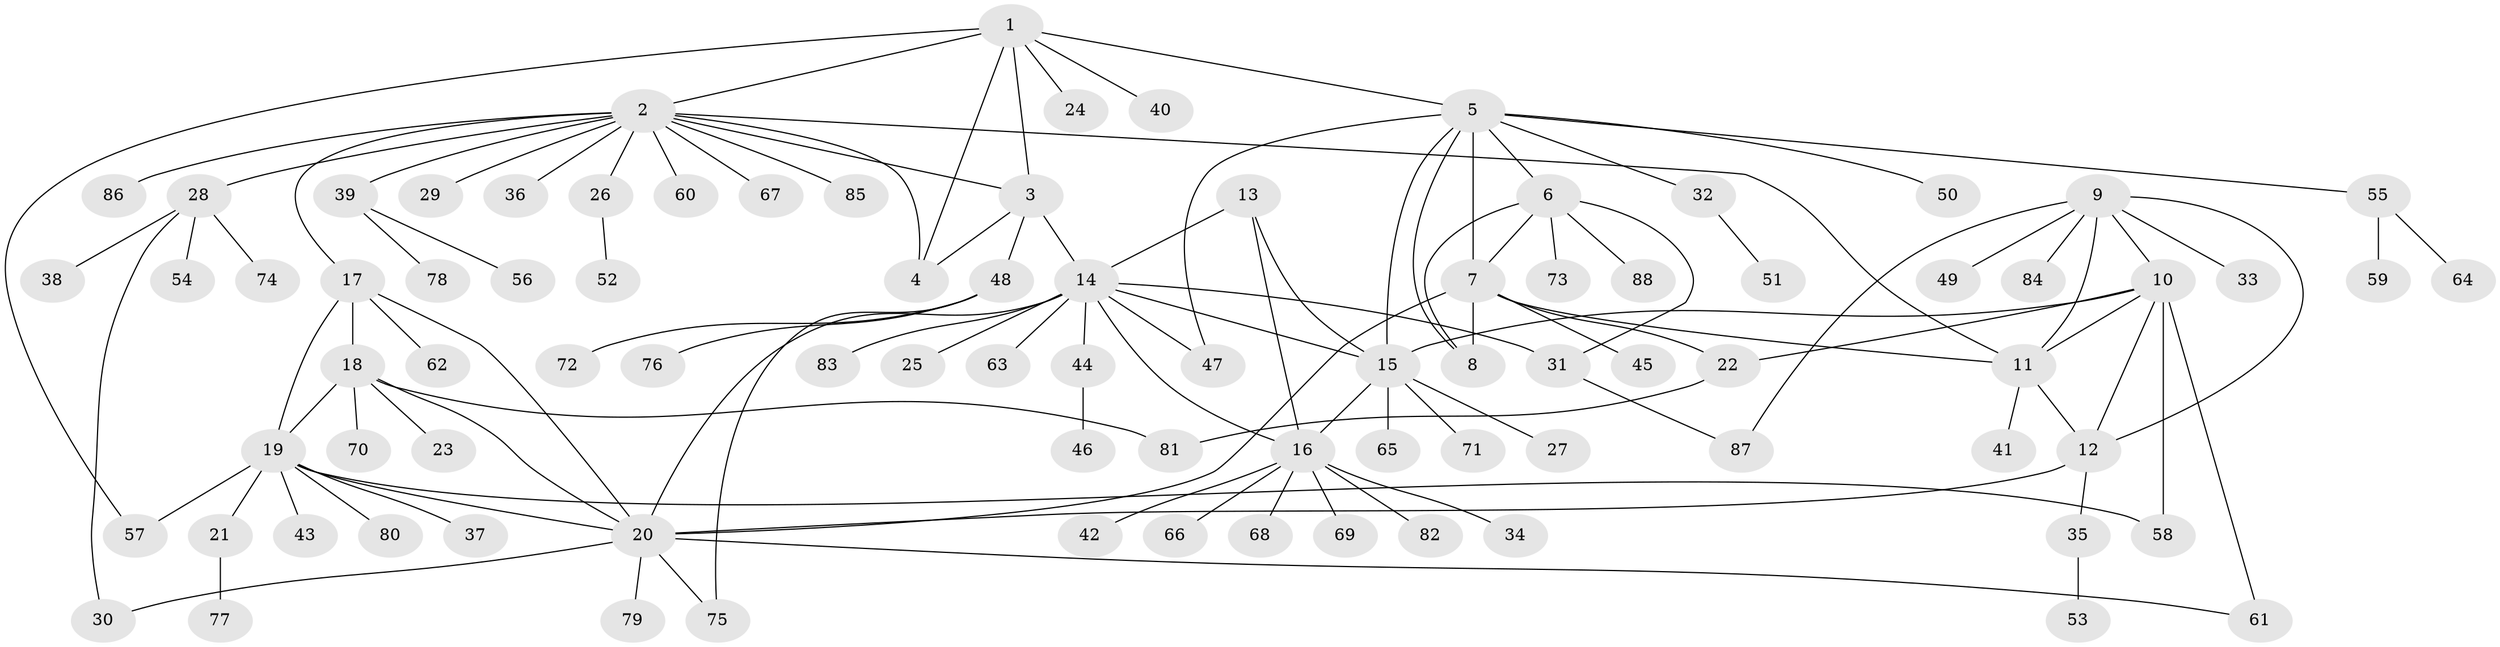 // coarse degree distribution, {6: 0.05970149253731343, 13: 0.029850746268656716, 7: 0.014925373134328358, 3: 0.04477611940298507, 8: 0.04477611940298507, 5: 0.04477611940298507, 11: 0.014925373134328358, 4: 0.029850746268656716, 10: 0.014925373134328358, 2: 0.13432835820895522, 1: 0.5671641791044776}
// Generated by graph-tools (version 1.1) at 2025/52/02/27/25 19:52:19]
// undirected, 88 vertices, 118 edges
graph export_dot {
graph [start="1"]
  node [color=gray90,style=filled];
  1;
  2;
  3;
  4;
  5;
  6;
  7;
  8;
  9;
  10;
  11;
  12;
  13;
  14;
  15;
  16;
  17;
  18;
  19;
  20;
  21;
  22;
  23;
  24;
  25;
  26;
  27;
  28;
  29;
  30;
  31;
  32;
  33;
  34;
  35;
  36;
  37;
  38;
  39;
  40;
  41;
  42;
  43;
  44;
  45;
  46;
  47;
  48;
  49;
  50;
  51;
  52;
  53;
  54;
  55;
  56;
  57;
  58;
  59;
  60;
  61;
  62;
  63;
  64;
  65;
  66;
  67;
  68;
  69;
  70;
  71;
  72;
  73;
  74;
  75;
  76;
  77;
  78;
  79;
  80;
  81;
  82;
  83;
  84;
  85;
  86;
  87;
  88;
  1 -- 2;
  1 -- 3;
  1 -- 4;
  1 -- 5;
  1 -- 24;
  1 -- 40;
  1 -- 57;
  2 -- 3;
  2 -- 4;
  2 -- 11;
  2 -- 17;
  2 -- 26;
  2 -- 28;
  2 -- 29;
  2 -- 36;
  2 -- 39;
  2 -- 60;
  2 -- 67;
  2 -- 85;
  2 -- 86;
  3 -- 4;
  3 -- 14;
  3 -- 48;
  5 -- 6;
  5 -- 7;
  5 -- 8;
  5 -- 15;
  5 -- 32;
  5 -- 47;
  5 -- 50;
  5 -- 55;
  6 -- 7;
  6 -- 8;
  6 -- 31;
  6 -- 73;
  6 -- 88;
  7 -- 8;
  7 -- 11;
  7 -- 20;
  7 -- 22;
  7 -- 45;
  9 -- 10;
  9 -- 11;
  9 -- 12;
  9 -- 33;
  9 -- 49;
  9 -- 84;
  9 -- 87;
  10 -- 11;
  10 -- 12;
  10 -- 15;
  10 -- 22;
  10 -- 58;
  10 -- 61;
  11 -- 12;
  11 -- 41;
  12 -- 20;
  12 -- 35;
  13 -- 14;
  13 -- 15;
  13 -- 16;
  14 -- 15;
  14 -- 16;
  14 -- 20;
  14 -- 25;
  14 -- 31;
  14 -- 44;
  14 -- 47;
  14 -- 63;
  14 -- 83;
  15 -- 16;
  15 -- 27;
  15 -- 65;
  15 -- 71;
  16 -- 34;
  16 -- 42;
  16 -- 66;
  16 -- 68;
  16 -- 69;
  16 -- 82;
  17 -- 18;
  17 -- 19;
  17 -- 20;
  17 -- 62;
  18 -- 19;
  18 -- 20;
  18 -- 23;
  18 -- 70;
  18 -- 81;
  19 -- 20;
  19 -- 21;
  19 -- 37;
  19 -- 43;
  19 -- 57;
  19 -- 58;
  19 -- 80;
  20 -- 30;
  20 -- 61;
  20 -- 75;
  20 -- 79;
  21 -- 77;
  22 -- 81;
  26 -- 52;
  28 -- 30;
  28 -- 38;
  28 -- 54;
  28 -- 74;
  31 -- 87;
  32 -- 51;
  35 -- 53;
  39 -- 56;
  39 -- 78;
  44 -- 46;
  48 -- 72;
  48 -- 75;
  48 -- 76;
  55 -- 59;
  55 -- 64;
}

